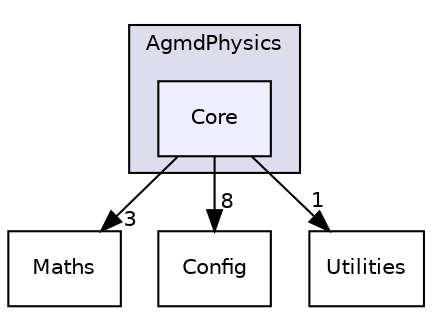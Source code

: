 digraph "J:/Projet Infographie/Moteur3D/AgmdEngine/src/AgmdPhysics/Core" {
  compound=true
  node [ fontsize="10", fontname="Helvetica"];
  edge [ labelfontsize="10", labelfontname="Helvetica"];
  subgraph clusterdir_d1c48ba94c024ec0fa82e8ddbf62b59c {
    graph [ bgcolor="#ddddee", pencolor="black", label="AgmdPhysics" fontname="Helvetica", fontsize="10", URL="dir_d1c48ba94c024ec0fa82e8ddbf62b59c.html"]
  dir_d268f1ee48f6d35fb3e1a923d2af6660 [shape=box, label="Core", style="filled", fillcolor="#eeeeff", pencolor="black", URL="dir_d268f1ee48f6d35fb3e1a923d2af6660.html"];
  }
  dir_682c3e1cede5bf550de955b8c1b8ffb3 [shape=box label="Maths" URL="dir_682c3e1cede5bf550de955b8c1b8ffb3.html"];
  dir_881820c7d6a1c17ab020b6a1c0e22e58 [shape=box label="Config" URL="dir_881820c7d6a1c17ab020b6a1c0e22e58.html"];
  dir_354bf06bb292f6b1bb56feb813a6a498 [shape=box label="Utilities" URL="dir_354bf06bb292f6b1bb56feb813a6a498.html"];
  dir_d268f1ee48f6d35fb3e1a923d2af6660->dir_682c3e1cede5bf550de955b8c1b8ffb3 [headlabel="3", labeldistance=1.5 headhref="dir_000015_000014.html"];
  dir_d268f1ee48f6d35fb3e1a923d2af6660->dir_881820c7d6a1c17ab020b6a1c0e22e58 [headlabel="8", labeldistance=1.5 headhref="dir_000015_000004.html"];
  dir_d268f1ee48f6d35fb3e1a923d2af6660->dir_354bf06bb292f6b1bb56feb813a6a498 [headlabel="1", labeldistance=1.5 headhref="dir_000015_000022.html"];
}
